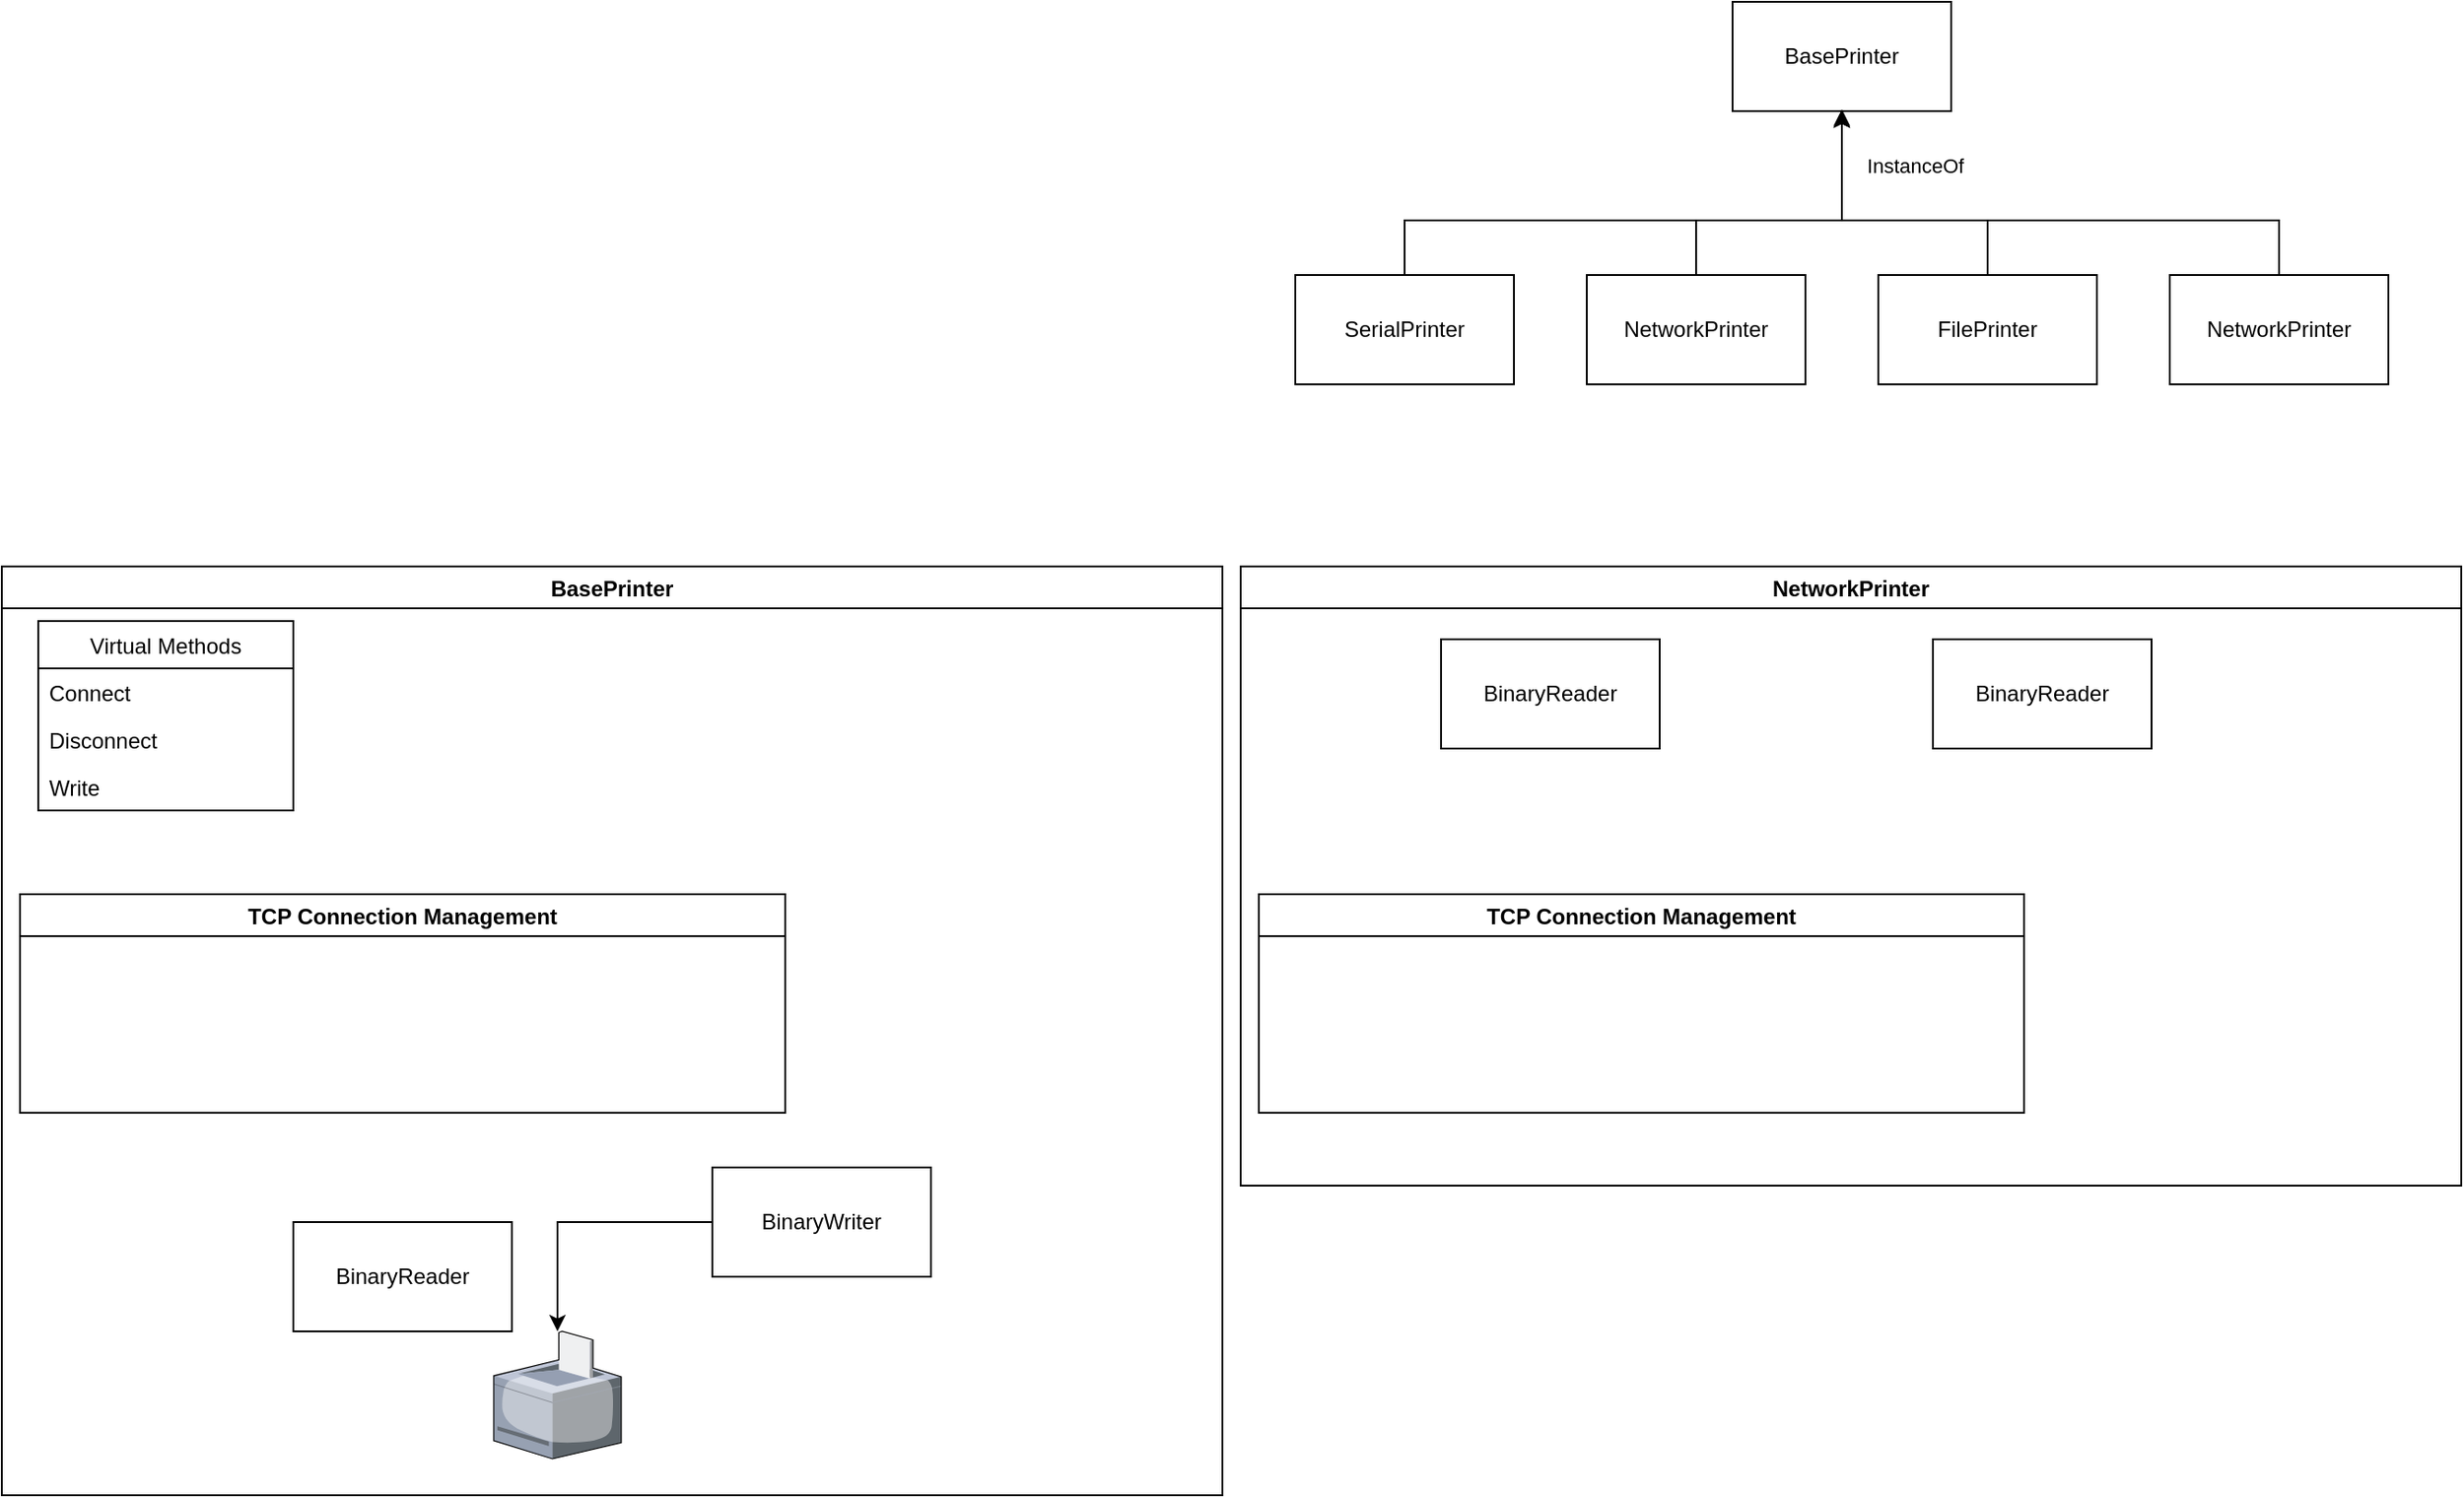 <mxfile version="14.8.1" type="device"><diagram id="0ffnw40ntYZzAc286L1O" name="Page-1"><mxGraphModel dx="1993" dy="650" grid="1" gridSize="10" guides="1" tooltips="1" connect="1" arrows="1" fold="1" page="1" pageScale="1" pageWidth="850" pageHeight="1100" math="0" shadow="0"><root><mxCell id="0"/><mxCell id="1" parent="0"/><mxCell id="KAYGZb5rtQL9mXcdctyk-1" value="BasePrinter" style="rounded=0;whiteSpace=wrap;html=1;" vertex="1" parent="1"><mxGeometry x="380" y="120" width="120" height="60" as="geometry"/></mxCell><mxCell id="KAYGZb5rtQL9mXcdctyk-3" value="InstanceOf" style="edgeStyle=orthogonalEdgeStyle;rounded=0;orthogonalLoop=1;jettySize=auto;html=1;" edge="1" parent="1" source="KAYGZb5rtQL9mXcdctyk-2" target="KAYGZb5rtQL9mXcdctyk-1"><mxGeometry x="0.647" y="-40" relative="1" as="geometry"><Array as="points"><mxPoint x="360" y="240"/><mxPoint x="440" y="240"/></Array><mxPoint as="offset"/></mxGeometry></mxCell><mxCell id="KAYGZb5rtQL9mXcdctyk-2" value="NetworkPrinter" style="rounded=0;whiteSpace=wrap;html=1;" vertex="1" parent="1"><mxGeometry x="300" y="270" width="120" height="60" as="geometry"/></mxCell><mxCell id="KAYGZb5rtQL9mXcdctyk-9" style="edgeStyle=orthogonalEdgeStyle;rounded=0;orthogonalLoop=1;jettySize=auto;html=1;entryX=0.5;entryY=1;entryDx=0;entryDy=0;" edge="1" parent="1" source="KAYGZb5rtQL9mXcdctyk-4" target="KAYGZb5rtQL9mXcdctyk-1"><mxGeometry relative="1" as="geometry"><mxPoint x="360" y="180" as="targetPoint"/><Array as="points"><mxPoint x="200" y="240"/><mxPoint x="440" y="240"/></Array></mxGeometry></mxCell><mxCell id="KAYGZb5rtQL9mXcdctyk-4" value="SerialPrinter" style="rounded=0;whiteSpace=wrap;html=1;" vertex="1" parent="1"><mxGeometry x="140" y="270" width="120" height="60" as="geometry"/></mxCell><mxCell id="KAYGZb5rtQL9mXcdctyk-7" style="edgeStyle=orthogonalEdgeStyle;rounded=0;orthogonalLoop=1;jettySize=auto;html=1;entryX=0.5;entryY=1;entryDx=0;entryDy=0;" edge="1" parent="1" source="KAYGZb5rtQL9mXcdctyk-5" target="KAYGZb5rtQL9mXcdctyk-1"><mxGeometry relative="1" as="geometry"><Array as="points"><mxPoint x="520" y="240"/><mxPoint x="440" y="240"/></Array></mxGeometry></mxCell><mxCell id="KAYGZb5rtQL9mXcdctyk-5" value="FilePrinter" style="rounded=0;whiteSpace=wrap;html=1;" vertex="1" parent="1"><mxGeometry x="460" y="270" width="120" height="60" as="geometry"/></mxCell><mxCell id="KAYGZb5rtQL9mXcdctyk-8" style="edgeStyle=orthogonalEdgeStyle;rounded=0;orthogonalLoop=1;jettySize=auto;html=1;" edge="1" parent="1" source="KAYGZb5rtQL9mXcdctyk-6"><mxGeometry relative="1" as="geometry"><mxPoint x="440" y="179" as="targetPoint"/><Array as="points"><mxPoint x="680" y="240"/><mxPoint x="440" y="240"/><mxPoint x="440" y="179"/></Array></mxGeometry></mxCell><mxCell id="KAYGZb5rtQL9mXcdctyk-6" value="NetworkPrinter" style="rounded=0;whiteSpace=wrap;html=1;" vertex="1" parent="1"><mxGeometry x="620" y="270" width="120" height="60" as="geometry"/></mxCell><mxCell id="KAYGZb5rtQL9mXcdctyk-10" value="NetworkPrinter" style="swimlane;" vertex="1" parent="1"><mxGeometry x="110" y="430" width="670" height="340" as="geometry"/></mxCell><mxCell id="KAYGZb5rtQL9mXcdctyk-12" value="TCP Connection Management" style="swimlane;" vertex="1" parent="KAYGZb5rtQL9mXcdctyk-10"><mxGeometry x="10" y="180" width="420" height="120" as="geometry"/></mxCell><mxCell id="KAYGZb5rtQL9mXcdctyk-15" value="BinaryReader" style="rounded=0;whiteSpace=wrap;html=1;" vertex="1" parent="KAYGZb5rtQL9mXcdctyk-10"><mxGeometry x="110" y="40" width="120" height="60" as="geometry"/></mxCell><mxCell id="KAYGZb5rtQL9mXcdctyk-16" value="BinaryReader" style="rounded=0;whiteSpace=wrap;html=1;" vertex="1" parent="KAYGZb5rtQL9mXcdctyk-10"><mxGeometry x="380" y="40" width="120" height="60" as="geometry"/></mxCell><mxCell id="KAYGZb5rtQL9mXcdctyk-17" value="BasePrinter" style="swimlane;" vertex="1" parent="1"><mxGeometry x="-570" y="430" width="670" height="510" as="geometry"/></mxCell><mxCell id="KAYGZb5rtQL9mXcdctyk-18" value="TCP Connection Management" style="swimlane;" vertex="1" parent="KAYGZb5rtQL9mXcdctyk-17"><mxGeometry x="10" y="180" width="420" height="120" as="geometry"/></mxCell><mxCell id="KAYGZb5rtQL9mXcdctyk-19" value="BinaryReader" style="rounded=0;whiteSpace=wrap;html=1;" vertex="1" parent="KAYGZb5rtQL9mXcdctyk-17"><mxGeometry x="160" y="360" width="120" height="60" as="geometry"/></mxCell><mxCell id="KAYGZb5rtQL9mXcdctyk-20" value="BinaryWriter" style="rounded=0;whiteSpace=wrap;html=1;" vertex="1" parent="KAYGZb5rtQL9mXcdctyk-17"><mxGeometry x="390" y="330" width="120" height="60" as="geometry"/></mxCell><mxCell id="KAYGZb5rtQL9mXcdctyk-24" value="Virtual Methods" style="swimlane;fontStyle=0;childLayout=stackLayout;horizontal=1;startSize=26;horizontalStack=0;resizeParent=1;resizeParentMax=0;resizeLast=0;collapsible=1;marginBottom=0;" vertex="1" parent="KAYGZb5rtQL9mXcdctyk-17"><mxGeometry x="20" y="30" width="140" height="104" as="geometry"/></mxCell><mxCell id="KAYGZb5rtQL9mXcdctyk-25" value="Connect" style="text;strokeColor=none;fillColor=none;align=left;verticalAlign=top;spacingLeft=4;spacingRight=4;overflow=hidden;rotatable=0;points=[[0,0.5],[1,0.5]];portConstraint=eastwest;" vertex="1" parent="KAYGZb5rtQL9mXcdctyk-24"><mxGeometry y="26" width="140" height="26" as="geometry"/></mxCell><mxCell id="KAYGZb5rtQL9mXcdctyk-26" value="Disconnect" style="text;strokeColor=none;fillColor=none;align=left;verticalAlign=top;spacingLeft=4;spacingRight=4;overflow=hidden;rotatable=0;points=[[0,0.5],[1,0.5]];portConstraint=eastwest;" vertex="1" parent="KAYGZb5rtQL9mXcdctyk-24"><mxGeometry y="52" width="140" height="26" as="geometry"/></mxCell><mxCell id="KAYGZb5rtQL9mXcdctyk-27" value="Write" style="text;strokeColor=none;fillColor=none;align=left;verticalAlign=top;spacingLeft=4;spacingRight=4;overflow=hidden;rotatable=0;points=[[0,0.5],[1,0.5]];portConstraint=eastwest;" vertex="1" parent="KAYGZb5rtQL9mXcdctyk-24"><mxGeometry y="78" width="140" height="26" as="geometry"/></mxCell><mxCell id="KAYGZb5rtQL9mXcdctyk-21" value="" style="verticalLabelPosition=bottom;aspect=fixed;html=1;verticalAlign=top;strokeColor=none;align=center;outlineConnect=0;shape=mxgraph.citrix.printer;" vertex="1" parent="1"><mxGeometry x="-300" y="850" width="70" height="70" as="geometry"/></mxCell><mxCell id="KAYGZb5rtQL9mXcdctyk-22" style="edgeStyle=orthogonalEdgeStyle;rounded=0;orthogonalLoop=1;jettySize=auto;html=1;" edge="1" parent="1" source="KAYGZb5rtQL9mXcdctyk-20" target="KAYGZb5rtQL9mXcdctyk-21"><mxGeometry relative="1" as="geometry"><mxPoint x="-170" y="890" as="targetPoint"/></mxGeometry></mxCell></root></mxGraphModel></diagram></mxfile>